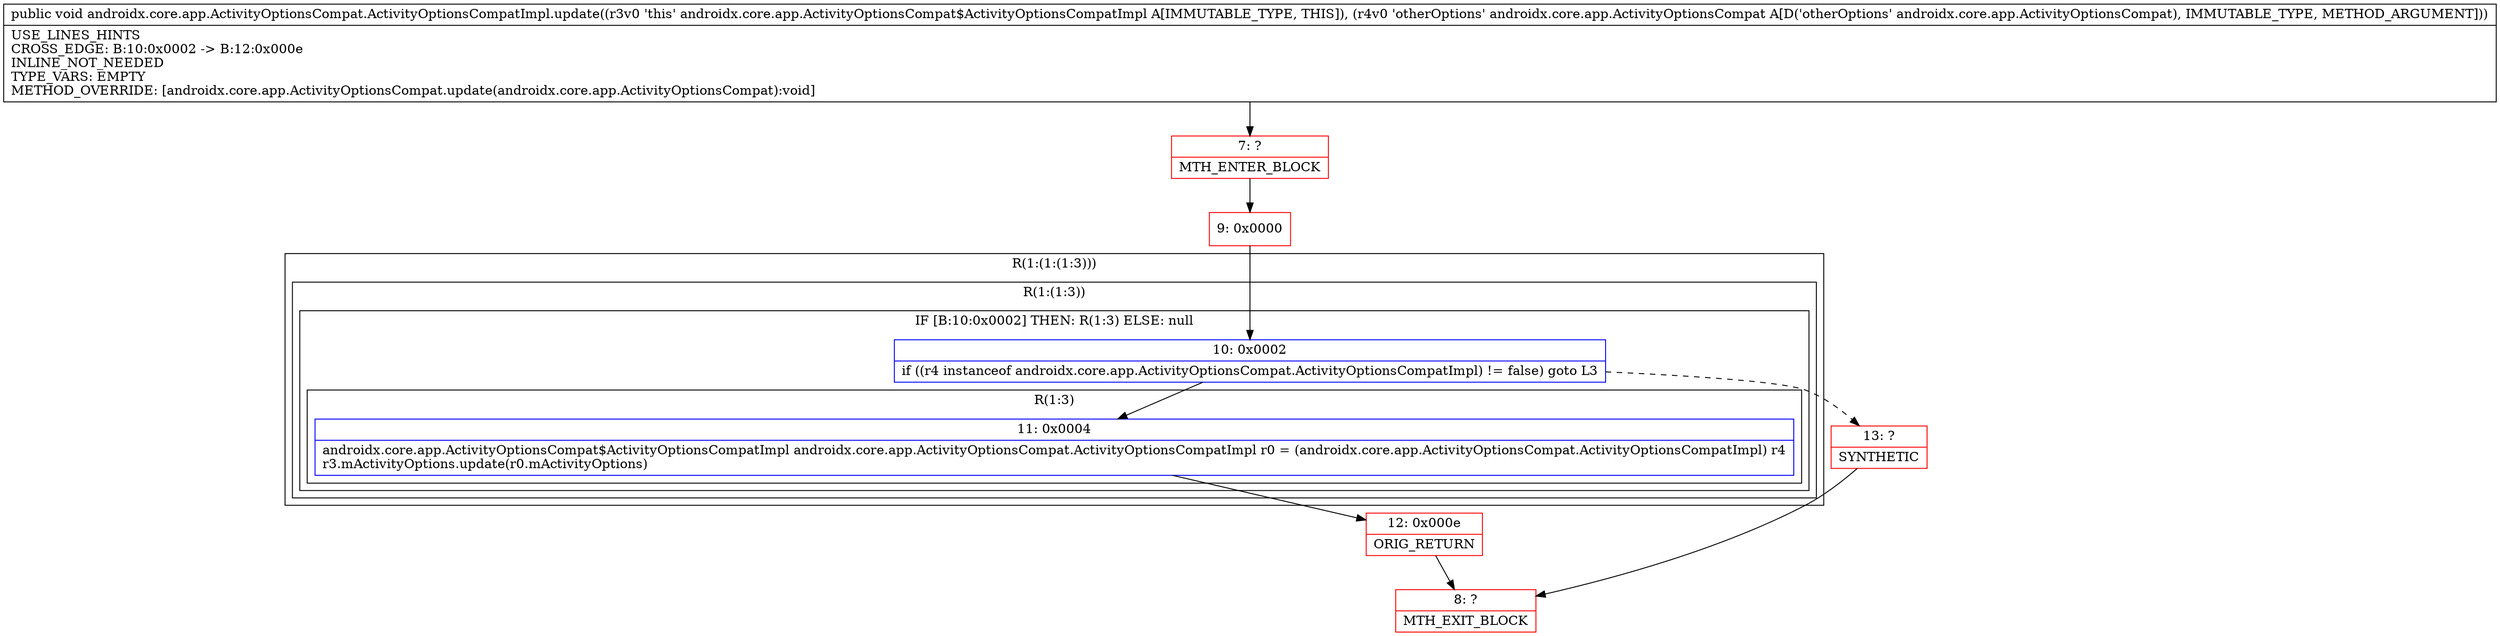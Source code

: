 digraph "CFG forandroidx.core.app.ActivityOptionsCompat.ActivityOptionsCompatImpl.update(Landroidx\/core\/app\/ActivityOptionsCompat;)V" {
subgraph cluster_Region_397057614 {
label = "R(1:(1:(1:3)))";
node [shape=record,color=blue];
subgraph cluster_Region_584018255 {
label = "R(1:(1:3))";
node [shape=record,color=blue];
subgraph cluster_IfRegion_1546229849 {
label = "IF [B:10:0x0002] THEN: R(1:3) ELSE: null";
node [shape=record,color=blue];
Node_10 [shape=record,label="{10\:\ 0x0002|if ((r4 instanceof androidx.core.app.ActivityOptionsCompat.ActivityOptionsCompatImpl) != false) goto L3\l}"];
subgraph cluster_Region_291660087 {
label = "R(1:3)";
node [shape=record,color=blue];
Node_11 [shape=record,label="{11\:\ 0x0004|androidx.core.app.ActivityOptionsCompat$ActivityOptionsCompatImpl androidx.core.app.ActivityOptionsCompat.ActivityOptionsCompatImpl r0 = (androidx.core.app.ActivityOptionsCompat.ActivityOptionsCompatImpl) r4\lr3.mActivityOptions.update(r0.mActivityOptions)\l}"];
}
}
}
}
Node_7 [shape=record,color=red,label="{7\:\ ?|MTH_ENTER_BLOCK\l}"];
Node_9 [shape=record,color=red,label="{9\:\ 0x0000}"];
Node_12 [shape=record,color=red,label="{12\:\ 0x000e|ORIG_RETURN\l}"];
Node_8 [shape=record,color=red,label="{8\:\ ?|MTH_EXIT_BLOCK\l}"];
Node_13 [shape=record,color=red,label="{13\:\ ?|SYNTHETIC\l}"];
MethodNode[shape=record,label="{public void androidx.core.app.ActivityOptionsCompat.ActivityOptionsCompatImpl.update((r3v0 'this' androidx.core.app.ActivityOptionsCompat$ActivityOptionsCompatImpl A[IMMUTABLE_TYPE, THIS]), (r4v0 'otherOptions' androidx.core.app.ActivityOptionsCompat A[D('otherOptions' androidx.core.app.ActivityOptionsCompat), IMMUTABLE_TYPE, METHOD_ARGUMENT]))  | USE_LINES_HINTS\lCROSS_EDGE: B:10:0x0002 \-\> B:12:0x000e\lINLINE_NOT_NEEDED\lTYPE_VARS: EMPTY\lMETHOD_OVERRIDE: [androidx.core.app.ActivityOptionsCompat.update(androidx.core.app.ActivityOptionsCompat):void]\l}"];
MethodNode -> Node_7;Node_10 -> Node_11;
Node_10 -> Node_13[style=dashed];
Node_11 -> Node_12;
Node_7 -> Node_9;
Node_9 -> Node_10;
Node_12 -> Node_8;
Node_13 -> Node_8;
}


